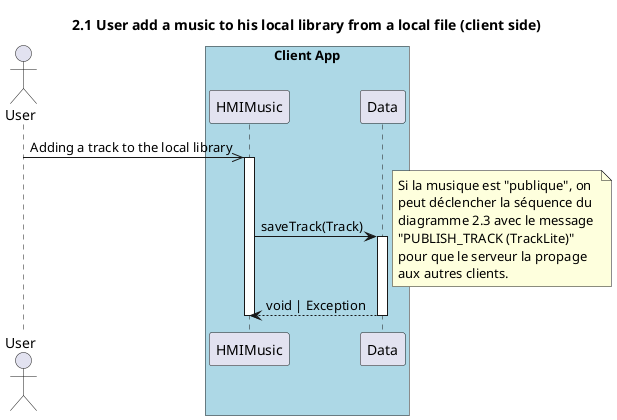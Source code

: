@startuml 2.1 User add a music to his local library from a local file (client side)
title 2.1 User add a music to his local library from a local file (client side)

actor "User" as user
box "Client App" #LightBlue
    participant "HMIMusic" as hmi
    participant "Data" as data
end box

user ->> hmi : Adding a track to the local library
activate hmi

hmi -> data : saveTrack(Track)
activate data

note right
    Si la musique est "publique", on 
    peut déclencher la séquence du 
    diagramme 2.3 avec le message 
    "PUBLISH_TRACK (TrackLite)" 
    pour que le serveur la propage 
    aux autres clients.
end note

data --> hmi : void | Exception
deactivate data
deactivate hmi

@enduml